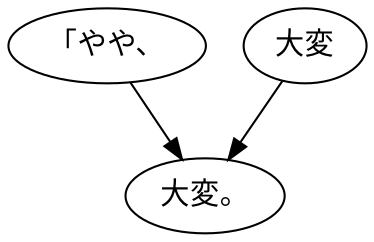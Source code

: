 digraph graph7648 {
	node0 [label="「やや、"];
	node1 [label="大変"];
	node2 [label="大変。"];
	node0 -> node2;
	node1 -> node2;
}
